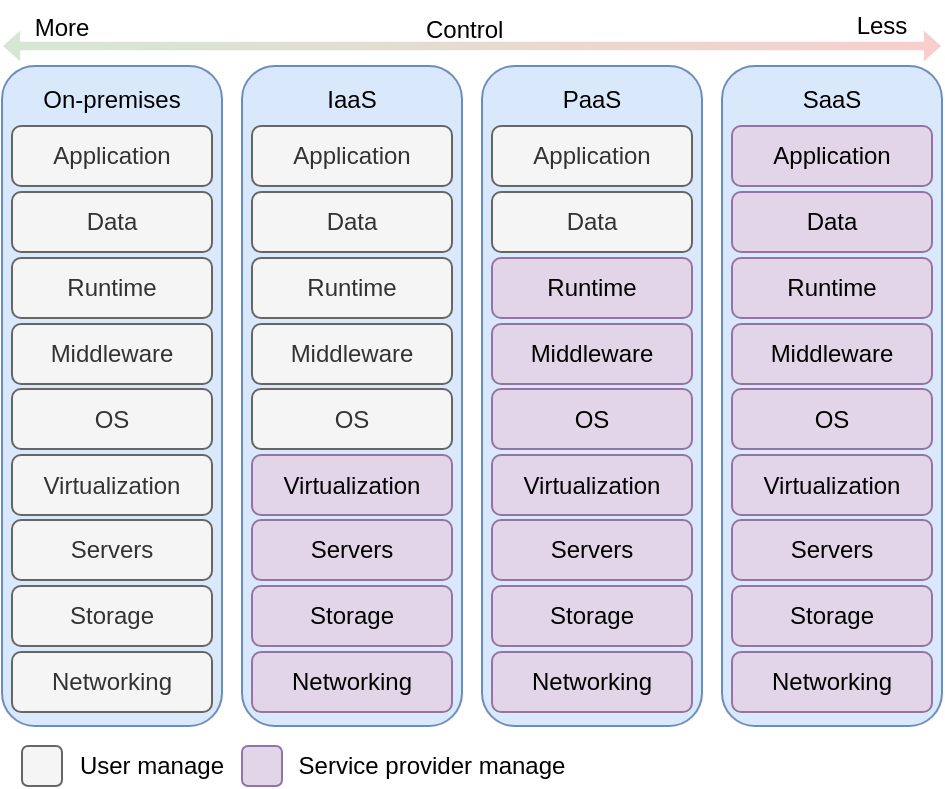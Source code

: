 <mxfile version="14.1.1" type="device"><diagram id="lHULW_QVAO5z9AF_L8WL" name="Page-1"><mxGraphModel dx="946" dy="470" grid="1" gridSize="10" guides="1" tooltips="1" connect="1" arrows="1" fold="1" page="1" pageScale="1" pageWidth="850" pageHeight="1100" math="0" shadow="0"><root><mxCell id="0"/><mxCell id="1" parent="0"/><mxCell id="D8C1ufIjHNkQRqnAv_v--27" value="" style="rounded=1;whiteSpace=wrap;html=1;fillColor=#dae8fc;strokeColor=#6c8ebf;labelPosition=center;verticalLabelPosition=top;align=center;verticalAlign=bottom;" parent="1" vertex="1"><mxGeometry x="330" y="300" width="110" height="330" as="geometry"/></mxCell><mxCell id="D8C1ufIjHNkQRqnAv_v--31" value="Application" style="rounded=1;whiteSpace=wrap;html=1;fillColor=#f5f5f5;strokeColor=#666666;fontColor=#333333;" parent="1" vertex="1"><mxGeometry x="335" y="330" width="100" height="30" as="geometry"/></mxCell><mxCell id="D8C1ufIjHNkQRqnAv_v--40" value="Data" style="rounded=1;whiteSpace=wrap;html=1;fillColor=#f5f5f5;strokeColor=#666666;fontColor=#333333;" parent="1" vertex="1"><mxGeometry x="335" y="363" width="100" height="30" as="geometry"/></mxCell><mxCell id="D8C1ufIjHNkQRqnAv_v--43" value="Runtime" style="rounded=1;whiteSpace=wrap;html=1;fillColor=#f5f5f5;strokeColor=#666666;fontColor=#333333;" parent="1" vertex="1"><mxGeometry x="335" y="396" width="100" height="30" as="geometry"/></mxCell><mxCell id="D8C1ufIjHNkQRqnAv_v--44" value="Middleware" style="rounded=1;whiteSpace=wrap;html=1;fillColor=#f5f5f5;strokeColor=#666666;fontColor=#333333;" parent="1" vertex="1"><mxGeometry x="335" y="429" width="100" height="30" as="geometry"/></mxCell><mxCell id="D8C1ufIjHNkQRqnAv_v--45" value="OS" style="rounded=1;whiteSpace=wrap;html=1;fillColor=#f5f5f5;strokeColor=#666666;fontColor=#333333;" parent="1" vertex="1"><mxGeometry x="335" y="461.5" width="100" height="30" as="geometry"/></mxCell><mxCell id="D8C1ufIjHNkQRqnAv_v--46" value="Virtualization" style="rounded=1;whiteSpace=wrap;html=1;fillColor=#f5f5f5;strokeColor=#666666;fontColor=#333333;" parent="1" vertex="1"><mxGeometry x="335" y="494.5" width="100" height="30" as="geometry"/></mxCell><mxCell id="D8C1ufIjHNkQRqnAv_v--47" value="Servers" style="rounded=1;whiteSpace=wrap;html=1;fillColor=#f5f5f5;strokeColor=#666666;fontColor=#333333;" parent="1" vertex="1"><mxGeometry x="335" y="527" width="100" height="30" as="geometry"/></mxCell><mxCell id="D8C1ufIjHNkQRqnAv_v--48" value="Storage" style="rounded=1;whiteSpace=wrap;html=1;fillColor=#f5f5f5;strokeColor=#666666;fontColor=#333333;" parent="1" vertex="1"><mxGeometry x="335" y="560" width="100" height="30" as="geometry"/></mxCell><mxCell id="D8C1ufIjHNkQRqnAv_v--49" value="Networking" style="rounded=1;whiteSpace=wrap;html=1;fillColor=#f5f5f5;strokeColor=#666666;fontColor=#333333;" parent="1" vertex="1"><mxGeometry x="335" y="593" width="100" height="30" as="geometry"/></mxCell><mxCell id="D8C1ufIjHNkQRqnAv_v--58" value="On-premises" style="text;html=1;strokeColor=none;fillColor=none;align=center;verticalAlign=middle;whiteSpace=wrap;rounded=0;" parent="1" vertex="1"><mxGeometry x="340" y="307" width="90" height="20" as="geometry"/></mxCell><mxCell id="D8C1ufIjHNkQRqnAv_v--70" value="" style="rounded=1;whiteSpace=wrap;html=1;fillColor=#dae8fc;strokeColor=#6c8ebf;labelPosition=center;verticalLabelPosition=top;align=center;verticalAlign=bottom;" parent="1" vertex="1"><mxGeometry x="450" y="300" width="110" height="330" as="geometry"/></mxCell><mxCell id="D8C1ufIjHNkQRqnAv_v--71" value="Application" style="rounded=1;whiteSpace=wrap;html=1;fillColor=#f5f5f5;strokeColor=#666666;fontColor=#333333;" parent="1" vertex="1"><mxGeometry x="455" y="330" width="100" height="30" as="geometry"/></mxCell><mxCell id="D8C1ufIjHNkQRqnAv_v--72" value="Data" style="rounded=1;whiteSpace=wrap;html=1;fillColor=#f5f5f5;strokeColor=#666666;fontColor=#333333;" parent="1" vertex="1"><mxGeometry x="455" y="363" width="100" height="30" as="geometry"/></mxCell><mxCell id="D8C1ufIjHNkQRqnAv_v--73" value="Runtime" style="rounded=1;whiteSpace=wrap;html=1;fillColor=#f5f5f5;strokeColor=#666666;fontColor=#333333;" parent="1" vertex="1"><mxGeometry x="455" y="396" width="100" height="30" as="geometry"/></mxCell><mxCell id="D8C1ufIjHNkQRqnAv_v--74" value="Middleware" style="rounded=1;whiteSpace=wrap;html=1;fillColor=#f5f5f5;strokeColor=#666666;fontColor=#333333;" parent="1" vertex="1"><mxGeometry x="455" y="429" width="100" height="30" as="geometry"/></mxCell><mxCell id="D8C1ufIjHNkQRqnAv_v--75" value="OS" style="rounded=1;whiteSpace=wrap;html=1;fillColor=#f5f5f5;strokeColor=#666666;fontColor=#333333;" parent="1" vertex="1"><mxGeometry x="455" y="461.5" width="100" height="30" as="geometry"/></mxCell><mxCell id="D8C1ufIjHNkQRqnAv_v--76" value="Virtualization" style="rounded=1;whiteSpace=wrap;html=1;fillColor=#e1d5e7;strokeColor=#9673a6;" parent="1" vertex="1"><mxGeometry x="455" y="494.5" width="100" height="30" as="geometry"/></mxCell><mxCell id="D8C1ufIjHNkQRqnAv_v--77" value="Servers" style="rounded=1;whiteSpace=wrap;html=1;fillColor=#e1d5e7;strokeColor=#9673a6;" parent="1" vertex="1"><mxGeometry x="455" y="527" width="100" height="30" as="geometry"/></mxCell><mxCell id="D8C1ufIjHNkQRqnAv_v--78" value="Storage" style="rounded=1;whiteSpace=wrap;html=1;fillColor=#e1d5e7;strokeColor=#9673a6;" parent="1" vertex="1"><mxGeometry x="455" y="560" width="100" height="30" as="geometry"/></mxCell><mxCell id="D8C1ufIjHNkQRqnAv_v--79" value="Networking" style="rounded=1;whiteSpace=wrap;html=1;fillColor=#e1d5e7;strokeColor=#9673a6;" parent="1" vertex="1"><mxGeometry x="455" y="593" width="100" height="30" as="geometry"/></mxCell><mxCell id="D8C1ufIjHNkQRqnAv_v--80" value="IaaS" style="text;html=1;strokeColor=none;fillColor=none;align=center;verticalAlign=middle;whiteSpace=wrap;rounded=0;" parent="1" vertex="1"><mxGeometry x="460" y="307" width="90" height="20" as="geometry"/></mxCell><mxCell id="D8C1ufIjHNkQRqnAv_v--92" value="" style="rounded=1;whiteSpace=wrap;html=1;fillColor=#dae8fc;strokeColor=#6c8ebf;labelPosition=center;verticalLabelPosition=top;align=center;verticalAlign=bottom;" parent="1" vertex="1"><mxGeometry x="570" y="300" width="110" height="330" as="geometry"/></mxCell><mxCell id="D8C1ufIjHNkQRqnAv_v--93" value="Application" style="rounded=1;whiteSpace=wrap;html=1;fillColor=#f5f5f5;strokeColor=#666666;fontColor=#333333;" parent="1" vertex="1"><mxGeometry x="575" y="330" width="100" height="30" as="geometry"/></mxCell><mxCell id="D8C1ufIjHNkQRqnAv_v--94" value="Data" style="rounded=1;whiteSpace=wrap;html=1;fillColor=#f5f5f5;strokeColor=#666666;fontColor=#333333;" parent="1" vertex="1"><mxGeometry x="575" y="363" width="100" height="30" as="geometry"/></mxCell><mxCell id="D8C1ufIjHNkQRqnAv_v--95" value="Runtime" style="rounded=1;whiteSpace=wrap;html=1;fillColor=#e1d5e7;strokeColor=#9673a6;" parent="1" vertex="1"><mxGeometry x="575" y="396" width="100" height="30" as="geometry"/></mxCell><mxCell id="D8C1ufIjHNkQRqnAv_v--96" value="Middleware" style="rounded=1;whiteSpace=wrap;html=1;fillColor=#e1d5e7;strokeColor=#9673a6;" parent="1" vertex="1"><mxGeometry x="575" y="429" width="100" height="30" as="geometry"/></mxCell><mxCell id="D8C1ufIjHNkQRqnAv_v--97" value="OS" style="rounded=1;whiteSpace=wrap;html=1;fillColor=#e1d5e7;strokeColor=#9673a6;" parent="1" vertex="1"><mxGeometry x="575" y="461.5" width="100" height="30" as="geometry"/></mxCell><mxCell id="D8C1ufIjHNkQRqnAv_v--98" value="Virtualization" style="rounded=1;whiteSpace=wrap;html=1;fillColor=#e1d5e7;strokeColor=#9673a6;" parent="1" vertex="1"><mxGeometry x="575" y="494.5" width="100" height="30" as="geometry"/></mxCell><mxCell id="D8C1ufIjHNkQRqnAv_v--99" value="Servers" style="rounded=1;whiteSpace=wrap;html=1;fillColor=#e1d5e7;strokeColor=#9673a6;" parent="1" vertex="1"><mxGeometry x="575" y="527" width="100" height="30" as="geometry"/></mxCell><mxCell id="D8C1ufIjHNkQRqnAv_v--100" value="Storage" style="rounded=1;whiteSpace=wrap;html=1;fillColor=#e1d5e7;strokeColor=#9673a6;" parent="1" vertex="1"><mxGeometry x="575" y="560" width="100" height="30" as="geometry"/></mxCell><mxCell id="D8C1ufIjHNkQRqnAv_v--101" value="Networking" style="rounded=1;whiteSpace=wrap;html=1;fillColor=#e1d5e7;strokeColor=#9673a6;" parent="1" vertex="1"><mxGeometry x="575" y="593" width="100" height="30" as="geometry"/></mxCell><mxCell id="D8C1ufIjHNkQRqnAv_v--102" value="PaaS" style="text;html=1;strokeColor=none;fillColor=none;align=center;verticalAlign=middle;whiteSpace=wrap;rounded=0;" parent="1" vertex="1"><mxGeometry x="580" y="307" width="90" height="20" as="geometry"/></mxCell><mxCell id="D8C1ufIjHNkQRqnAv_v--103" value="" style="rounded=1;whiteSpace=wrap;html=1;fillColor=#dae8fc;strokeColor=#6c8ebf;labelPosition=center;verticalLabelPosition=top;align=center;verticalAlign=bottom;" parent="1" vertex="1"><mxGeometry x="690" y="300" width="110" height="330" as="geometry"/></mxCell><mxCell id="D8C1ufIjHNkQRqnAv_v--104" value="Application" style="rounded=1;whiteSpace=wrap;html=1;fillColor=#e1d5e7;strokeColor=#9673a6;" parent="1" vertex="1"><mxGeometry x="695" y="330" width="100" height="30" as="geometry"/></mxCell><mxCell id="D8C1ufIjHNkQRqnAv_v--105" value="Data" style="rounded=1;whiteSpace=wrap;html=1;fillColor=#e1d5e7;strokeColor=#9673a6;" parent="1" vertex="1"><mxGeometry x="695" y="363" width="100" height="30" as="geometry"/></mxCell><mxCell id="D8C1ufIjHNkQRqnAv_v--106" value="Runtime" style="rounded=1;whiteSpace=wrap;html=1;fillColor=#e1d5e7;strokeColor=#9673a6;" parent="1" vertex="1"><mxGeometry x="695" y="396" width="100" height="30" as="geometry"/></mxCell><mxCell id="D8C1ufIjHNkQRqnAv_v--107" value="Middleware" style="rounded=1;whiteSpace=wrap;html=1;fillColor=#e1d5e7;strokeColor=#9673a6;" parent="1" vertex="1"><mxGeometry x="695" y="429" width="100" height="30" as="geometry"/></mxCell><mxCell id="D8C1ufIjHNkQRqnAv_v--108" value="OS" style="rounded=1;whiteSpace=wrap;html=1;fillColor=#e1d5e7;strokeColor=#9673a6;" parent="1" vertex="1"><mxGeometry x="695" y="461.5" width="100" height="30" as="geometry"/></mxCell><mxCell id="D8C1ufIjHNkQRqnAv_v--109" value="Virtualization" style="rounded=1;whiteSpace=wrap;html=1;fillColor=#e1d5e7;strokeColor=#9673a6;" parent="1" vertex="1"><mxGeometry x="695" y="494.5" width="100" height="30" as="geometry"/></mxCell><mxCell id="D8C1ufIjHNkQRqnAv_v--110" value="Servers" style="rounded=1;whiteSpace=wrap;html=1;fillColor=#e1d5e7;strokeColor=#9673a6;" parent="1" vertex="1"><mxGeometry x="695" y="527" width="100" height="30" as="geometry"/></mxCell><mxCell id="D8C1ufIjHNkQRqnAv_v--111" value="Storage" style="rounded=1;whiteSpace=wrap;html=1;fillColor=#e1d5e7;strokeColor=#9673a6;" parent="1" vertex="1"><mxGeometry x="695" y="560" width="100" height="30" as="geometry"/></mxCell><mxCell id="D8C1ufIjHNkQRqnAv_v--112" value="Networking" style="rounded=1;whiteSpace=wrap;html=1;fillColor=#e1d5e7;strokeColor=#9673a6;" parent="1" vertex="1"><mxGeometry x="695" y="593" width="100" height="30" as="geometry"/></mxCell><mxCell id="D8C1ufIjHNkQRqnAv_v--113" value="SaaS" style="text;html=1;strokeColor=none;fillColor=none;align=center;verticalAlign=middle;whiteSpace=wrap;rounded=0;" parent="1" vertex="1"><mxGeometry x="700" y="307" width="90" height="20" as="geometry"/></mxCell><mxCell id="D8C1ufIjHNkQRqnAv_v--114" value="" style="shape=flexArrow;endArrow=classic;startArrow=classic;html=1;width=4.211;endSize=2.526;startWidth=10.305;startSize=2.526;endWidth=10.305;gradientDirection=east;strokeColor=none;gradientColor=#F8CECC;fillColor=#D5E8D4;" parent="1" edge="1"><mxGeometry width="50" height="50" relative="1" as="geometry"><mxPoint x="330" y="290" as="sourcePoint"/><mxPoint x="800" y="290" as="targetPoint"/><Array as="points"><mxPoint x="560" y="290"/></Array></mxGeometry></mxCell><mxCell id="D8C1ufIjHNkQRqnAv_v--117" value="More" style="text;html=1;strokeColor=none;fillColor=none;align=center;verticalAlign=middle;whiteSpace=wrap;rounded=0;" parent="1" vertex="1"><mxGeometry x="340" y="271" width="40" height="20" as="geometry"/></mxCell><mxCell id="D8C1ufIjHNkQRqnAv_v--120" value="Control" style="text;whiteSpace=wrap;html=1;" parent="1" vertex="1"><mxGeometry x="540" y="267.5" width="40" height="25" as="geometry"/></mxCell><mxCell id="D8C1ufIjHNkQRqnAv_v--121" value="Less" style="text;html=1;strokeColor=none;fillColor=none;align=center;verticalAlign=middle;whiteSpace=wrap;rounded=0;" parent="1" vertex="1"><mxGeometry x="750" y="270" width="40" height="20" as="geometry"/></mxCell><mxCell id="D8C1ufIjHNkQRqnAv_v--125" value="" style="rounded=1;whiteSpace=wrap;html=1;fillColor=#f5f5f5;strokeColor=#666666;fontColor=#333333;labelPosition=right;verticalLabelPosition=middle;align=left;verticalAlign=middle;" parent="1" vertex="1"><mxGeometry x="340" y="640" width="20" height="20" as="geometry"/></mxCell><mxCell id="D8C1ufIjHNkQRqnAv_v--126" value="User manage" style="text;html=1;strokeColor=none;fillColor=none;align=center;verticalAlign=middle;whiteSpace=wrap;rounded=0;" parent="1" vertex="1"><mxGeometry x="360" y="640" width="90" height="20" as="geometry"/></mxCell><mxCell id="D8C1ufIjHNkQRqnAv_v--127" value="" style="rounded=1;whiteSpace=wrap;html=1;fillColor=#e1d5e7;strokeColor=#9673a6;labelPosition=right;verticalLabelPosition=middle;align=left;verticalAlign=middle;" parent="1" vertex="1"><mxGeometry x="450" y="640" width="20" height="20" as="geometry"/></mxCell><mxCell id="D8C1ufIjHNkQRqnAv_v--128" value="Service provider manage" style="text;html=1;strokeColor=none;fillColor=none;align=center;verticalAlign=middle;whiteSpace=wrap;rounded=0;" parent="1" vertex="1"><mxGeometry x="470" y="640" width="150" height="20" as="geometry"/></mxCell></root></mxGraphModel></diagram></mxfile>